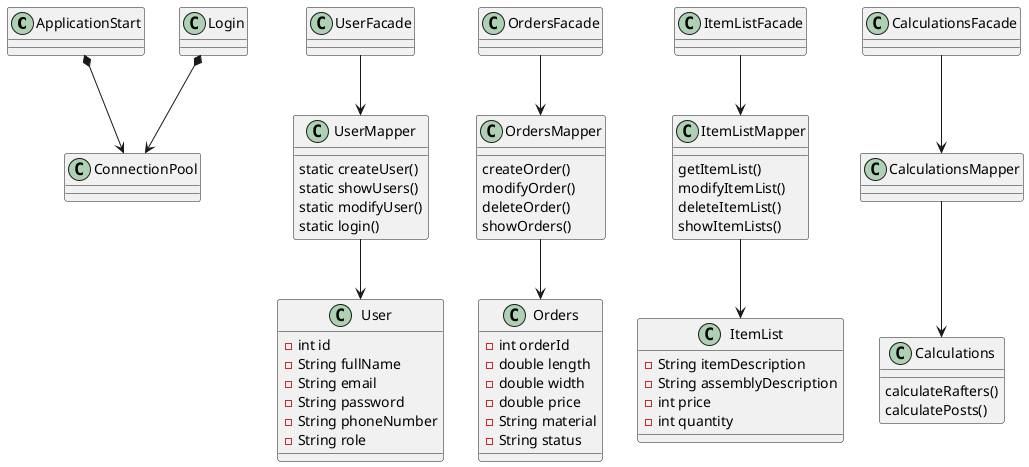 @startuml
'https://plantuml.com/class-diagram
class ApplicationStart
class ConnectionPool
class Login

ApplicationStart *--> ConnectionPool
Login *--> ConnectionPool

class User
{
    -int id
    -String fullName
    -String email
    -String password
    -String phoneNumber
    -String role
}
class UserMapper
{
    static createUser()
    static showUsers()
    static modifyUser()
    static login()
}
class UserFacade

class Orders
{
    -int orderId
    -double length
    -double width
    -double price
    -String material
    -String status
}
class OrdersMapper
{
    createOrder()
    modifyOrder()
    deleteOrder()
    showOrders()
}
class OrdersFacade

class ItemList
{
    -String itemDescription
    -String assemblyDescription
    -int price
    -int quantity

}
class ItemListMapper
{
    getItemList()
    modifyItemList()
    deleteItemList()
    showItemLists()
}
class ItemListFacade

class Calculations
{
    calculateRafters()
    calculatePosts()


}
class CalculationsMapper
class CalculationsFacade

UserFacade --> UserMapper
UserMapper --> User

OrdersFacade --> OrdersMapper
OrdersMapper --> Orders

ItemListFacade --> ItemListMapper
ItemListMapper --> ItemList

CalculationsFacade --> CalculationsMapper
CalculationsMapper --> Calculations

@enduml


